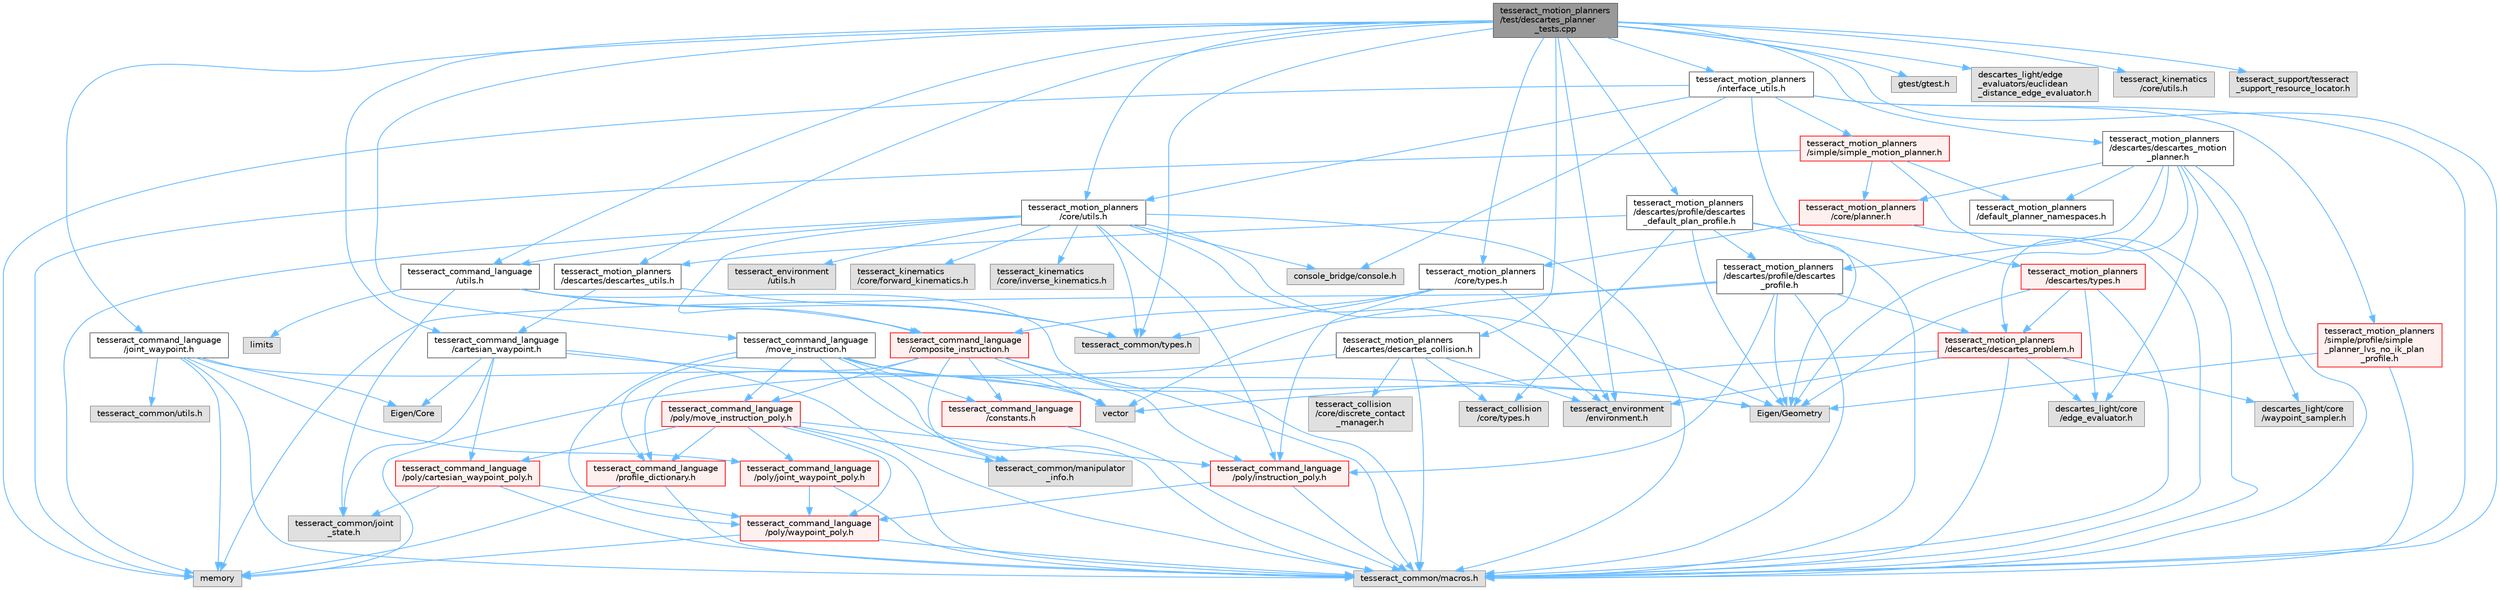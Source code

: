 digraph "tesseract_motion_planners/test/descartes_planner_tests.cpp"
{
 // LATEX_PDF_SIZE
  bgcolor="transparent";
  edge [fontname=Helvetica,fontsize=10,labelfontname=Helvetica,labelfontsize=10];
  node [fontname=Helvetica,fontsize=10,shape=box,height=0.2,width=0.4];
  Node1 [label="tesseract_motion_planners\l/test/descartes_planner\l_tests.cpp",height=0.2,width=0.4,color="gray40", fillcolor="grey60", style="filled", fontcolor="black",tooltip="This contains unit test for the tesseract descartes planner."];
  Node1 -> Node2 [color="steelblue1",style="solid"];
  Node2 [label="tesseract_common/macros.h",height=0.2,width=0.4,color="grey60", fillcolor="#E0E0E0", style="filled",tooltip=" "];
  Node1 -> Node3 [color="steelblue1",style="solid"];
  Node3 [label="gtest/gtest.h",height=0.2,width=0.4,color="grey60", fillcolor="#E0E0E0", style="filled",tooltip=" "];
  Node1 -> Node4 [color="steelblue1",style="solid"];
  Node4 [label="tesseract_motion_planners\l/descartes/descartes_collision.h",height=0.2,width=0.4,color="grey40", fillcolor="white", style="filled",URL="$de/d2e/descartes__collision_8h.html",tooltip="Tesseract Descartes Collision Implementation."];
  Node4 -> Node2 [color="steelblue1",style="solid"];
  Node4 -> Node5 [color="steelblue1",style="solid"];
  Node5 [label="memory",height=0.2,width=0.4,color="grey60", fillcolor="#E0E0E0", style="filled",tooltip=" "];
  Node4 -> Node6 [color="steelblue1",style="solid"];
  Node6 [label="tesseract_environment\l/environment.h",height=0.2,width=0.4,color="grey60", fillcolor="#E0E0E0", style="filled",tooltip=" "];
  Node4 -> Node7 [color="steelblue1",style="solid"];
  Node7 [label="tesseract_collision\l/core/discrete_contact\l_manager.h",height=0.2,width=0.4,color="grey60", fillcolor="#E0E0E0", style="filled",tooltip=" "];
  Node4 -> Node8 [color="steelblue1",style="solid"];
  Node8 [label="tesseract_collision\l/core/types.h",height=0.2,width=0.4,color="grey60", fillcolor="#E0E0E0", style="filled",tooltip=" "];
  Node1 -> Node9 [color="steelblue1",style="solid"];
  Node9 [label="descartes_light/edge\l_evaluators/euclidean\l_distance_edge_evaluator.h",height=0.2,width=0.4,color="grey60", fillcolor="#E0E0E0", style="filled",tooltip=" "];
  Node1 -> Node10 [color="steelblue1",style="solid"];
  Node10 [label="tesseract_kinematics\l/core/utils.h",height=0.2,width=0.4,color="grey60", fillcolor="#E0E0E0", style="filled",tooltip=" "];
  Node1 -> Node11 [color="steelblue1",style="solid"];
  Node11 [label="tesseract_common/types.h",height=0.2,width=0.4,color="grey60", fillcolor="#E0E0E0", style="filled",tooltip=" "];
  Node1 -> Node6 [color="steelblue1",style="solid"];
  Node1 -> Node12 [color="steelblue1",style="solid"];
  Node12 [label="tesseract_command_language\l/joint_waypoint.h",height=0.2,width=0.4,color="grey40", fillcolor="white", style="filled",URL="$d7/d1f/joint__waypoint_8h.html",tooltip=" "];
  Node12 -> Node2 [color="steelblue1",style="solid"];
  Node12 -> Node13 [color="steelblue1",style="solid"];
  Node13 [label="Eigen/Core",height=0.2,width=0.4,color="grey60", fillcolor="#E0E0E0", style="filled",tooltip=" "];
  Node12 -> Node5 [color="steelblue1",style="solid"];
  Node12 -> Node14 [color="steelblue1",style="solid"];
  Node14 [label="vector",height=0.2,width=0.4,color="grey60", fillcolor="#E0E0E0", style="filled",tooltip=" "];
  Node12 -> Node15 [color="steelblue1",style="solid"];
  Node15 [label="tesseract_command_language\l/poly/joint_waypoint_poly.h",height=0.2,width=0.4,color="red", fillcolor="#FFF0F0", style="filled",URL="$d1/d66/joint__waypoint__poly_8h.html",tooltip="The joint waypoint interface."];
  Node15 -> Node2 [color="steelblue1",style="solid"];
  Node15 -> Node20 [color="steelblue1",style="solid"];
  Node20 [label="tesseract_command_language\l/poly/waypoint_poly.h",height=0.2,width=0.4,color="red", fillcolor="#FFF0F0", style="filled",URL="$d3/dc4/waypoint__poly_8h.html",tooltip=" "];
  Node20 -> Node2 [color="steelblue1",style="solid"];
  Node20 -> Node5 [color="steelblue1",style="solid"];
  Node12 -> Node24 [color="steelblue1",style="solid"];
  Node24 [label="tesseract_common/utils.h",height=0.2,width=0.4,color="grey60", fillcolor="#E0E0E0", style="filled",tooltip=" "];
  Node1 -> Node25 [color="steelblue1",style="solid"];
  Node25 [label="tesseract_command_language\l/cartesian_waypoint.h",height=0.2,width=0.4,color="grey40", fillcolor="white", style="filled",URL="$d3/d18/cartesian__waypoint_8h.html",tooltip=" "];
  Node25 -> Node2 [color="steelblue1",style="solid"];
  Node25 -> Node13 [color="steelblue1",style="solid"];
  Node25 -> Node26 [color="steelblue1",style="solid"];
  Node26 [label="Eigen/Geometry",height=0.2,width=0.4,color="grey60", fillcolor="#E0E0E0", style="filled",tooltip=" "];
  Node25 -> Node27 [color="steelblue1",style="solid"];
  Node27 [label="tesseract_command_language\l/poly/cartesian_waypoint_poly.h",height=0.2,width=0.4,color="red", fillcolor="#FFF0F0", style="filled",URL="$d7/df9/cartesian__waypoint__poly_8h.html",tooltip="The cartesian waypoint interface."];
  Node27 -> Node2 [color="steelblue1",style="solid"];
  Node27 -> Node20 [color="steelblue1",style="solid"];
  Node27 -> Node28 [color="steelblue1",style="solid"];
  Node28 [label="tesseract_common/joint\l_state.h",height=0.2,width=0.4,color="grey60", fillcolor="#E0E0E0", style="filled",tooltip=" "];
  Node25 -> Node28 [color="steelblue1",style="solid"];
  Node1 -> Node29 [color="steelblue1",style="solid"];
  Node29 [label="tesseract_command_language\l/move_instruction.h",height=0.2,width=0.4,color="grey40", fillcolor="white", style="filled",URL="$da/d74/move__instruction_8h.html",tooltip=" "];
  Node29 -> Node2 [color="steelblue1",style="solid"];
  Node29 -> Node14 [color="steelblue1",style="solid"];
  Node29 -> Node26 [color="steelblue1",style="solid"];
  Node29 -> Node30 [color="steelblue1",style="solid"];
  Node30 [label="tesseract_command_language\l/poly/move_instruction_poly.h",height=0.2,width=0.4,color="red", fillcolor="#FFF0F0", style="filled",URL="$dc/df1/move__instruction__poly_8h.html",tooltip="The move instruction interface."];
  Node30 -> Node2 [color="steelblue1",style="solid"];
  Node30 -> Node32 [color="steelblue1",style="solid"];
  Node32 [label="tesseract_command_language\l/poly/instruction_poly.h",height=0.2,width=0.4,color="red", fillcolor="#FFF0F0", style="filled",URL="$d1/db1/instruction__poly_8h.html",tooltip=" "];
  Node32 -> Node2 [color="steelblue1",style="solid"];
  Node32 -> Node20 [color="steelblue1",style="solid"];
  Node30 -> Node27 [color="steelblue1",style="solid"];
  Node30 -> Node15 [color="steelblue1",style="solid"];
  Node30 -> Node20 [color="steelblue1",style="solid"];
  Node30 -> Node34 [color="steelblue1",style="solid"];
  Node34 [label="tesseract_command_language\l/profile_dictionary.h",height=0.2,width=0.4,color="red", fillcolor="#FFF0F0", style="filled",URL="$dd/dd6/profile__dictionary_8h.html",tooltip="This is a profile dictionary for storing all profiles."];
  Node34 -> Node2 [color="steelblue1",style="solid"];
  Node34 -> Node5 [color="steelblue1",style="solid"];
  Node30 -> Node40 [color="steelblue1",style="solid"];
  Node40 [label="tesseract_common/manipulator\l_info.h",height=0.2,width=0.4,color="grey60", fillcolor="#E0E0E0", style="filled",tooltip=" "];
  Node29 -> Node20 [color="steelblue1",style="solid"];
  Node29 -> Node41 [color="steelblue1",style="solid"];
  Node41 [label="tesseract_command_language\l/constants.h",height=0.2,width=0.4,color="red", fillcolor="#FFF0F0", style="filled",URL="$d2/d6f/constants_8h.html",tooltip="Containst Tesseract Command Language constants."];
  Node41 -> Node2 [color="steelblue1",style="solid"];
  Node29 -> Node34 [color="steelblue1",style="solid"];
  Node29 -> Node40 [color="steelblue1",style="solid"];
  Node1 -> Node42 [color="steelblue1",style="solid"];
  Node42 [label="tesseract_command_language\l/utils.h",height=0.2,width=0.4,color="grey40", fillcolor="white", style="filled",URL="$d6/d75/tesseract__command__language_2include_2tesseract__command__language_2utils_8h.html",tooltip=" "];
  Node42 -> Node2 [color="steelblue1",style="solid"];
  Node42 -> Node43 [color="steelblue1",style="solid"];
  Node43 [label="limits",height=0.2,width=0.4,color="grey60", fillcolor="#E0E0E0", style="filled",tooltip=" "];
  Node42 -> Node44 [color="steelblue1",style="solid"];
  Node44 [label="tesseract_command_language\l/composite_instruction.h",height=0.2,width=0.4,color="red", fillcolor="#FFF0F0", style="filled",URL="$d5/df7/composite__instruction_8h.html",tooltip=" "];
  Node44 -> Node2 [color="steelblue1",style="solid"];
  Node44 -> Node14 [color="steelblue1",style="solid"];
  Node44 -> Node32 [color="steelblue1",style="solid"];
  Node44 -> Node30 [color="steelblue1",style="solid"];
  Node44 -> Node41 [color="steelblue1",style="solid"];
  Node44 -> Node34 [color="steelblue1",style="solid"];
  Node44 -> Node40 [color="steelblue1",style="solid"];
  Node42 -> Node28 [color="steelblue1",style="solid"];
  Node42 -> Node11 [color="steelblue1",style="solid"];
  Node1 -> Node46 [color="steelblue1",style="solid"];
  Node46 [label="tesseract_motion_planners\l/descartes/descartes_motion\l_planner.h",height=0.2,width=0.4,color="grey40", fillcolor="white", style="filled",URL="$d4/dd8/descartes__motion__planner_8h.html",tooltip=" "];
  Node46 -> Node2 [color="steelblue1",style="solid"];
  Node46 -> Node47 [color="steelblue1",style="solid"];
  Node47 [label="descartes_light/core\l/edge_evaluator.h",height=0.2,width=0.4,color="grey60", fillcolor="#E0E0E0", style="filled",tooltip=" "];
  Node46 -> Node48 [color="steelblue1",style="solid"];
  Node48 [label="descartes_light/core\l/waypoint_sampler.h",height=0.2,width=0.4,color="grey60", fillcolor="#E0E0E0", style="filled",tooltip=" "];
  Node46 -> Node26 [color="steelblue1",style="solid"];
  Node46 -> Node49 [color="steelblue1",style="solid"];
  Node49 [label="tesseract_motion_planners\l/default_planner_namespaces.h",height=0.2,width=0.4,color="grey40", fillcolor="white", style="filled",URL="$de/d3a/default__planner__namespaces_8h.html",tooltip="A collection of motion planner profile namespaces."];
  Node46 -> Node50 [color="steelblue1",style="solid"];
  Node50 [label="tesseract_motion_planners\l/core/planner.h",height=0.2,width=0.4,color="red", fillcolor="#FFF0F0", style="filled",URL="$d7/d8c/planner_8h.html",tooltip="Planner Interface Class."];
  Node50 -> Node2 [color="steelblue1",style="solid"];
  Node50 -> Node51 [color="steelblue1",style="solid"];
  Node51 [label="tesseract_motion_planners\l/core/types.h",height=0.2,width=0.4,color="grey40", fillcolor="white", style="filled",URL="$d1/d6d/tesseract__motion__planners_2core_2include_2tesseract__motion__planners_2core_2types_8h.html",tooltip=" "];
  Node51 -> Node6 [color="steelblue1",style="solid"];
  Node51 -> Node11 [color="steelblue1",style="solid"];
  Node51 -> Node32 [color="steelblue1",style="solid"];
  Node51 -> Node44 [color="steelblue1",style="solid"];
  Node46 -> Node52 [color="steelblue1",style="solid"];
  Node52 [label="tesseract_motion_planners\l/descartes/descartes_problem.h",height=0.2,width=0.4,color="red", fillcolor="#FFF0F0", style="filled",URL="$d0/d7d/descartes__problem_8h.html",tooltip=" "];
  Node52 -> Node2 [color="steelblue1",style="solid"];
  Node52 -> Node47 [color="steelblue1",style="solid"];
  Node52 -> Node48 [color="steelblue1",style="solid"];
  Node52 -> Node14 [color="steelblue1",style="solid"];
  Node52 -> Node6 [color="steelblue1",style="solid"];
  Node46 -> Node55 [color="steelblue1",style="solid"];
  Node55 [label="tesseract_motion_planners\l/descartes/profile/descartes\l_profile.h",height=0.2,width=0.4,color="grey40", fillcolor="white", style="filled",URL="$dd/db6/descartes__profile_8h.html",tooltip=" "];
  Node55 -> Node2 [color="steelblue1",style="solid"];
  Node55 -> Node14 [color="steelblue1",style="solid"];
  Node55 -> Node5 [color="steelblue1",style="solid"];
  Node55 -> Node26 [color="steelblue1",style="solid"];
  Node55 -> Node32 [color="steelblue1",style="solid"];
  Node55 -> Node52 [color="steelblue1",style="solid"];
  Node1 -> Node56 [color="steelblue1",style="solid"];
  Node56 [label="tesseract_motion_planners\l/descartes/descartes_utils.h",height=0.2,width=0.4,color="grey40", fillcolor="white", style="filled",URL="$d3/d9c/descartes__utils_8h.html",tooltip=" "];
  Node56 -> Node11 [color="steelblue1",style="solid"];
  Node56 -> Node25 [color="steelblue1",style="solid"];
  Node1 -> Node57 [color="steelblue1",style="solid"];
  Node57 [label="tesseract_motion_planners\l/descartes/profile/descartes\l_default_plan_profile.h",height=0.2,width=0.4,color="grey40", fillcolor="white", style="filled",URL="$d5/d91/descartes__default__plan__profile_8h.html",tooltip=" "];
  Node57 -> Node2 [color="steelblue1",style="solid"];
  Node57 -> Node26 [color="steelblue1",style="solid"];
  Node57 -> Node8 [color="steelblue1",style="solid"];
  Node57 -> Node55 [color="steelblue1",style="solid"];
  Node57 -> Node56 [color="steelblue1",style="solid"];
  Node57 -> Node58 [color="steelblue1",style="solid"];
  Node58 [label="tesseract_motion_planners\l/descartes/types.h",height=0.2,width=0.4,color="red", fillcolor="#FFF0F0", style="filled",URL="$d7/d5d/tesseract__motion__planners_2descartes_2include_2tesseract__motion__planners_2descartes_2types_8h.html",tooltip="Tesseract descartes types."];
  Node58 -> Node2 [color="steelblue1",style="solid"];
  Node58 -> Node26 [color="steelblue1",style="solid"];
  Node58 -> Node47 [color="steelblue1",style="solid"];
  Node58 -> Node52 [color="steelblue1",style="solid"];
  Node1 -> Node51 [color="steelblue1",style="solid"];
  Node1 -> Node61 [color="steelblue1",style="solid"];
  Node61 [label="tesseract_motion_planners\l/core/utils.h",height=0.2,width=0.4,color="grey40", fillcolor="white", style="filled",URL="$d9/d8b/tesseract__motion__planners_2core_2include_2tesseract__motion__planners_2core_2utils_8h.html",tooltip="Planner utility functions."];
  Node61 -> Node2 [color="steelblue1",style="solid"];
  Node61 -> Node26 [color="steelblue1",style="solid"];
  Node61 -> Node5 [color="steelblue1",style="solid"];
  Node61 -> Node62 [color="steelblue1",style="solid"];
  Node62 [label="console_bridge/console.h",height=0.2,width=0.4,color="grey60", fillcolor="#E0E0E0", style="filled",tooltip=" "];
  Node61 -> Node6 [color="steelblue1",style="solid"];
  Node61 -> Node63 [color="steelblue1",style="solid"];
  Node63 [label="tesseract_environment\l/utils.h",height=0.2,width=0.4,color="grey60", fillcolor="#E0E0E0", style="filled",tooltip=" "];
  Node61 -> Node64 [color="steelblue1",style="solid"];
  Node64 [label="tesseract_kinematics\l/core/forward_kinematics.h",height=0.2,width=0.4,color="grey60", fillcolor="#E0E0E0", style="filled",tooltip=" "];
  Node61 -> Node65 [color="steelblue1",style="solid"];
  Node65 [label="tesseract_kinematics\l/core/inverse_kinematics.h",height=0.2,width=0.4,color="grey60", fillcolor="#E0E0E0", style="filled",tooltip=" "];
  Node61 -> Node32 [color="steelblue1",style="solid"];
  Node61 -> Node44 [color="steelblue1",style="solid"];
  Node61 -> Node42 [color="steelblue1",style="solid"];
  Node61 -> Node11 [color="steelblue1",style="solid"];
  Node1 -> Node66 [color="steelblue1",style="solid"];
  Node66 [label="tesseract_motion_planners\l/interface_utils.h",height=0.2,width=0.4,color="grey40", fillcolor="white", style="filled",URL="$d8/df9/interface__utils_8h.html",tooltip=" "];
  Node66 -> Node2 [color="steelblue1",style="solid"];
  Node66 -> Node26 [color="steelblue1",style="solid"];
  Node66 -> Node5 [color="steelblue1",style="solid"];
  Node66 -> Node62 [color="steelblue1",style="solid"];
  Node66 -> Node61 [color="steelblue1",style="solid"];
  Node66 -> Node67 [color="steelblue1",style="solid"];
  Node67 [label="tesseract_motion_planners\l/simple/simple_motion_planner.h",height=0.2,width=0.4,color="red", fillcolor="#FFF0F0", style="filled",URL="$de/dd7/simple__motion__planner_8h.html",tooltip="The simple planner is meant to be a tool for assigning values to the seed. The planner simply loops o..."];
  Node67 -> Node2 [color="steelblue1",style="solid"];
  Node67 -> Node5 [color="steelblue1",style="solid"];
  Node67 -> Node49 [color="steelblue1",style="solid"];
  Node67 -> Node50 [color="steelblue1",style="solid"];
  Node66 -> Node69 [color="steelblue1",style="solid"];
  Node69 [label="tesseract_motion_planners\l/simple/profile/simple\l_planner_lvs_no_ik_plan\l_profile.h",height=0.2,width=0.4,color="red", fillcolor="#FFF0F0", style="filled",URL="$d4/d1d/simple__planner__lvs__no__ik__plan__profile_8h.html",tooltip="This does not use inverse kinematics."];
  Node69 -> Node2 [color="steelblue1",style="solid"];
  Node69 -> Node26 [color="steelblue1",style="solid"];
  Node1 -> Node70 [color="steelblue1",style="solid"];
  Node70 [label="tesseract_support/tesseract\l_support_resource_locator.h",height=0.2,width=0.4,color="grey60", fillcolor="#E0E0E0", style="filled",tooltip=" "];
}
